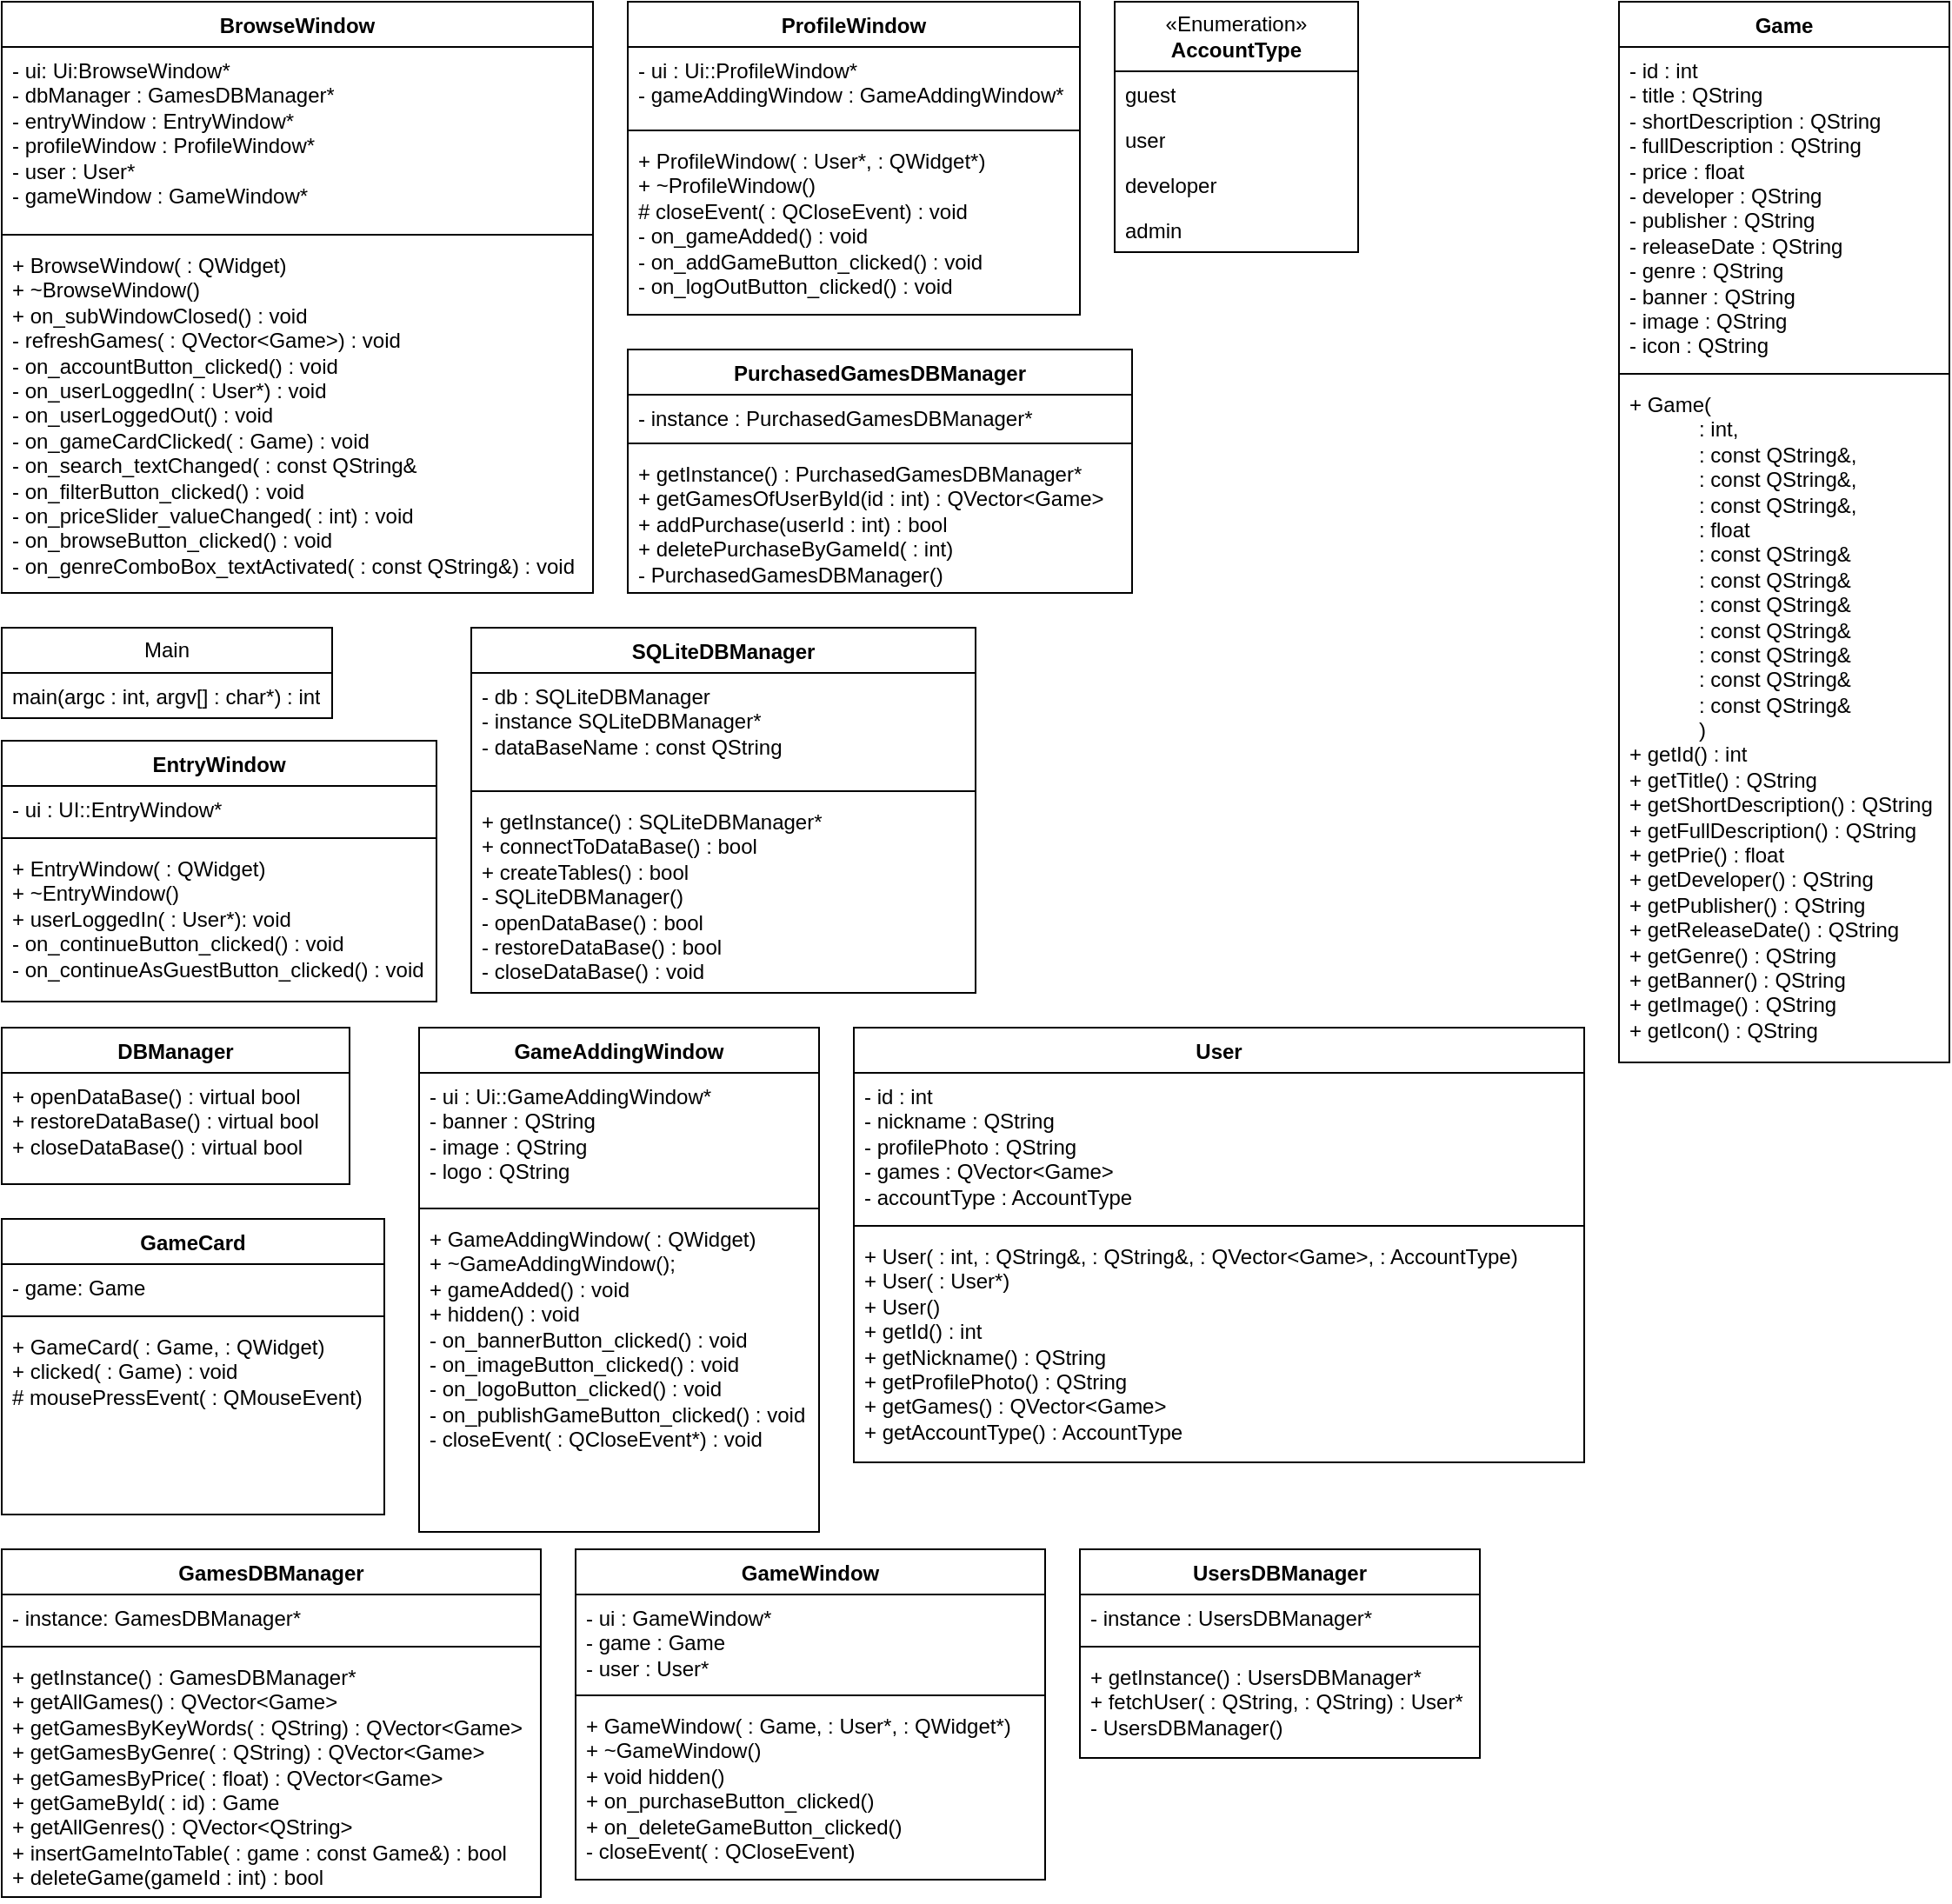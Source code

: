 <mxfile version="22.1.11" type="device">
  <diagram id="C5RBs43oDa-KdzZeNtuy" name="Page-1">
    <mxGraphModel dx="2391" dy="1194" grid="1" gridSize="10" guides="1" tooltips="1" connect="1" arrows="1" fold="1" page="1" pageScale="1" pageWidth="827" pageHeight="1169" math="0" shadow="0">
      <root>
        <mxCell id="WIyWlLk6GJQsqaUBKTNV-0" />
        <mxCell id="WIyWlLk6GJQsqaUBKTNV-1" parent="WIyWlLk6GJQsqaUBKTNV-0" />
        <mxCell id="h7e4zyzipVwq9WfJZEQj-7" value="Main" style="swimlane;fontStyle=0;childLayout=stackLayout;horizontal=1;startSize=26;fillColor=none;horizontalStack=0;resizeParent=1;resizeParentMax=0;resizeLast=0;collapsible=1;marginBottom=0;whiteSpace=wrap;html=1;" parent="WIyWlLk6GJQsqaUBKTNV-1" vertex="1">
          <mxGeometry x="10" y="370" width="190" height="52" as="geometry" />
        </mxCell>
        <mxCell id="h7e4zyzipVwq9WfJZEQj-8" value="main(argc : int, argv[] : char*) :&amp;nbsp;int" style="text;strokeColor=none;fillColor=none;align=left;verticalAlign=top;spacingLeft=4;spacingRight=4;overflow=hidden;rotatable=0;points=[[0,0.5],[1,0.5]];portConstraint=eastwest;whiteSpace=wrap;html=1;" parent="h7e4zyzipVwq9WfJZEQj-7" vertex="1">
          <mxGeometry y="26" width="190" height="26" as="geometry" />
        </mxCell>
        <mxCell id="h7e4zyzipVwq9WfJZEQj-12" value="BrowseWindow&lt;br&gt;" style="swimlane;fontStyle=1;align=center;verticalAlign=top;childLayout=stackLayout;horizontal=1;startSize=26;horizontalStack=0;resizeParent=1;resizeParentMax=0;resizeLast=0;collapsible=1;marginBottom=0;whiteSpace=wrap;html=1;" parent="WIyWlLk6GJQsqaUBKTNV-1" vertex="1">
          <mxGeometry x="10" y="10" width="340" height="340" as="geometry">
            <mxRectangle x="210" y="270" width="130" height="30" as="alternateBounds" />
          </mxGeometry>
        </mxCell>
        <mxCell id="h7e4zyzipVwq9WfJZEQj-13" value="- ui: Ui:BrowseWindow*&lt;br&gt;- dbManager : GamesDBManager*&lt;br&gt;- entryWindow : EntryWindow*&lt;br&gt;- profileWindow : ProfileWindow*&lt;br&gt;- user : User*&lt;br&gt;- gameWindow : GameWindow*" style="text;strokeColor=none;fillColor=none;align=left;verticalAlign=top;spacingLeft=4;spacingRight=4;overflow=hidden;rotatable=0;points=[[0,0.5],[1,0.5]];portConstraint=eastwest;whiteSpace=wrap;html=1;" parent="h7e4zyzipVwq9WfJZEQj-12" vertex="1">
          <mxGeometry y="26" width="340" height="104" as="geometry" />
        </mxCell>
        <mxCell id="h7e4zyzipVwq9WfJZEQj-14" value="" style="line;strokeWidth=1;fillColor=none;align=left;verticalAlign=middle;spacingTop=-1;spacingLeft=3;spacingRight=3;rotatable=0;labelPosition=right;points=[];portConstraint=eastwest;strokeColor=inherit;" parent="h7e4zyzipVwq9WfJZEQj-12" vertex="1">
          <mxGeometry y="130" width="340" height="8" as="geometry" />
        </mxCell>
        <mxCell id="h7e4zyzipVwq9WfJZEQj-15" value="+ BrowseWindow( : QWidget)&lt;br&gt;+ ~BrowseWindow()&lt;br&gt;+ on_subWindowClosed() : void&lt;br&gt;- refreshGames( : QVector&amp;lt;Game&amp;gt;) : void&lt;br&gt;-&amp;nbsp;on_accountButton_clicked() : void&lt;br&gt;- on_userLoggedIn( : User*) : void&lt;div&gt;&lt;span style=&quot;background-color: initial;&quot;&gt;- on_userLoggedOut() : void&lt;/span&gt;&lt;br&gt;&lt;/div&gt;&lt;div&gt;&lt;span style=&quot;background-color: initial;&quot;&gt;- on_gameCardClicked( : Game) : void&lt;/span&gt;&lt;br&gt;&lt;/div&gt;&lt;div&gt;- on_search_textChanged( : const QString&amp;amp;&lt;/div&gt;&lt;div&gt;&lt;span style=&quot;background-color: initial;&quot;&gt;- on_filterButton_clicked() : void&lt;/span&gt;&lt;br&gt;&lt;/div&gt;&lt;div&gt;&lt;span style=&quot;background-color: initial;&quot;&gt;- on_priceSlider_valueChanged( : int) : void&lt;/span&gt;&lt;br&gt;&lt;/div&gt;&lt;div&gt;&lt;span style=&quot;background-color: initial;&quot;&gt;- on_browseButton_clicked() : void&lt;/span&gt;&lt;/div&gt;&lt;div&gt;&lt;span style=&quot;background-color: initial;&quot;&gt;- on_genreComboBox_textActivated( : const QString&amp;amp;) : void&lt;/span&gt;&lt;/div&gt;" style="text;strokeColor=none;fillColor=none;align=left;verticalAlign=top;spacingLeft=4;spacingRight=4;overflow=hidden;rotatable=0;points=[[0,0.5],[1,0.5]];portConstraint=eastwest;whiteSpace=wrap;html=1;" parent="h7e4zyzipVwq9WfJZEQj-12" vertex="1">
          <mxGeometry y="138" width="340" height="202" as="geometry" />
        </mxCell>
        <mxCell id="h7e4zyzipVwq9WfJZEQj-21" value="DBManager" style="swimlane;fontStyle=1;align=center;verticalAlign=top;childLayout=stackLayout;horizontal=1;startSize=26;horizontalStack=0;resizeParent=1;resizeParentMax=0;resizeLast=0;collapsible=1;marginBottom=0;whiteSpace=wrap;html=1;" parent="WIyWlLk6GJQsqaUBKTNV-1" vertex="1">
          <mxGeometry x="10" y="600" width="200" height="90" as="geometry" />
        </mxCell>
        <mxCell id="h7e4zyzipVwq9WfJZEQj-24" value="+ openDataBase() : virtual bool&lt;br&gt;+ restoreDataBase() : virtual bool&lt;br&gt;+ closeDataBase() : virtual bool" style="text;strokeColor=none;fillColor=none;align=left;verticalAlign=top;spacingLeft=4;spacingRight=4;overflow=hidden;rotatable=0;points=[[0,0.5],[1,0.5]];portConstraint=eastwest;whiteSpace=wrap;html=1;" parent="h7e4zyzipVwq9WfJZEQj-21" vertex="1">
          <mxGeometry y="26" width="200" height="64" as="geometry" />
        </mxCell>
        <mxCell id="h7e4zyzipVwq9WfJZEQj-25" value="EntryWindow&lt;br&gt;" style="swimlane;fontStyle=1;align=center;verticalAlign=top;childLayout=stackLayout;horizontal=1;startSize=26;horizontalStack=0;resizeParent=1;resizeParentMax=0;resizeLast=0;collapsible=1;marginBottom=0;whiteSpace=wrap;html=1;" parent="WIyWlLk6GJQsqaUBKTNV-1" vertex="1">
          <mxGeometry x="10" y="435" width="250" height="150" as="geometry" />
        </mxCell>
        <mxCell id="h7e4zyzipVwq9WfJZEQj-33" value="- ui : UI::EntryWindow*" style="text;strokeColor=none;fillColor=none;align=left;verticalAlign=top;spacingLeft=4;spacingRight=4;overflow=hidden;rotatable=0;points=[[0,0.5],[1,0.5]];portConstraint=eastwest;whiteSpace=wrap;html=1;" parent="h7e4zyzipVwq9WfJZEQj-25" vertex="1">
          <mxGeometry y="26" width="250" height="26" as="geometry" />
        </mxCell>
        <mxCell id="h7e4zyzipVwq9WfJZEQj-32" value="" style="line;strokeWidth=1;fillColor=none;align=left;verticalAlign=middle;spacingTop=-1;spacingLeft=3;spacingRight=3;rotatable=0;labelPosition=right;points=[];portConstraint=eastwest;strokeColor=inherit;" parent="h7e4zyzipVwq9WfJZEQj-25" vertex="1">
          <mxGeometry y="52" width="250" height="8" as="geometry" />
        </mxCell>
        <mxCell id="h7e4zyzipVwq9WfJZEQj-28" value="+ EntryWindow( : QWidget)&lt;br&gt;+ ~EntryWindow()&lt;br&gt;+ userLoggedIn( : User*): void&lt;br&gt;- on_continueButton_clicked() : void&lt;br&gt;- on_continueAsGuestButton_clicked() : void" style="text;strokeColor=none;fillColor=none;align=left;verticalAlign=top;spacingLeft=4;spacingRight=4;overflow=hidden;rotatable=0;points=[[0,0.5],[1,0.5]];portConstraint=eastwest;whiteSpace=wrap;html=1;" parent="h7e4zyzipVwq9WfJZEQj-25" vertex="1">
          <mxGeometry y="60" width="250" height="90" as="geometry" />
        </mxCell>
        <mxCell id="h7e4zyzipVwq9WfJZEQj-35" value="«Enumeration»&lt;br&gt;&lt;b&gt;AccountType&lt;/b&gt;" style="swimlane;fontStyle=0;childLayout=stackLayout;horizontal=1;startSize=40;fillColor=none;horizontalStack=0;resizeParent=1;resizeParentMax=0;resizeLast=0;collapsible=1;marginBottom=0;whiteSpace=wrap;html=1;" parent="WIyWlLk6GJQsqaUBKTNV-1" vertex="1">
          <mxGeometry x="650" y="10" width="140" height="144" as="geometry" />
        </mxCell>
        <mxCell id="h7e4zyzipVwq9WfJZEQj-36" value="guest" style="text;strokeColor=none;fillColor=none;align=left;verticalAlign=top;spacingLeft=4;spacingRight=4;overflow=hidden;rotatable=0;points=[[0,0.5],[1,0.5]];portConstraint=eastwest;whiteSpace=wrap;html=1;" parent="h7e4zyzipVwq9WfJZEQj-35" vertex="1">
          <mxGeometry y="40" width="140" height="26" as="geometry" />
        </mxCell>
        <mxCell id="h7e4zyzipVwq9WfJZEQj-37" value="user" style="text;strokeColor=none;fillColor=none;align=left;verticalAlign=top;spacingLeft=4;spacingRight=4;overflow=hidden;rotatable=0;points=[[0,0.5],[1,0.5]];portConstraint=eastwest;whiteSpace=wrap;html=1;" parent="h7e4zyzipVwq9WfJZEQj-35" vertex="1">
          <mxGeometry y="66" width="140" height="26" as="geometry" />
        </mxCell>
        <mxCell id="h7e4zyzipVwq9WfJZEQj-38" value="developer" style="text;strokeColor=none;fillColor=none;align=left;verticalAlign=top;spacingLeft=4;spacingRight=4;overflow=hidden;rotatable=0;points=[[0,0.5],[1,0.5]];portConstraint=eastwest;whiteSpace=wrap;html=1;" parent="h7e4zyzipVwq9WfJZEQj-35" vertex="1">
          <mxGeometry y="92" width="140" height="26" as="geometry" />
        </mxCell>
        <mxCell id="h7e4zyzipVwq9WfJZEQj-39" value="admin&lt;br&gt;" style="text;strokeColor=none;fillColor=none;align=left;verticalAlign=top;spacingLeft=4;spacingRight=4;overflow=hidden;rotatable=0;points=[[0,0.5],[1,0.5]];portConstraint=eastwest;whiteSpace=wrap;html=1;" parent="h7e4zyzipVwq9WfJZEQj-35" vertex="1">
          <mxGeometry y="118" width="140" height="26" as="geometry" />
        </mxCell>
        <mxCell id="h7e4zyzipVwq9WfJZEQj-40" value="Game" style="swimlane;fontStyle=1;align=center;verticalAlign=top;childLayout=stackLayout;horizontal=1;startSize=26;horizontalStack=0;resizeParent=1;resizeParentMax=0;resizeLast=0;collapsible=1;marginBottom=0;whiteSpace=wrap;html=1;" parent="WIyWlLk6GJQsqaUBKTNV-1" vertex="1">
          <mxGeometry x="940" y="10" width="190" height="610" as="geometry" />
        </mxCell>
        <mxCell id="h7e4zyzipVwq9WfJZEQj-41" value="- id : int&lt;br&gt;- title : QString&lt;br&gt;- shortDescription : QString&lt;br&gt;- fullDescription : QString&lt;br&gt;- price : float&lt;br&gt;- developer : QString&lt;br&gt;- publisher : QString&lt;br&gt;- releaseDate : QString&lt;br&gt;- genre : QString&lt;br&gt;- banner : QString&lt;br&gt;- image : QString&lt;br&gt;- icon : QString" style="text;strokeColor=none;fillColor=none;align=left;verticalAlign=top;spacingLeft=4;spacingRight=4;overflow=hidden;rotatable=0;points=[[0,0.5],[1,0.5]];portConstraint=eastwest;whiteSpace=wrap;html=1;" parent="h7e4zyzipVwq9WfJZEQj-40" vertex="1">
          <mxGeometry y="26" width="190" height="184" as="geometry" />
        </mxCell>
        <mxCell id="h7e4zyzipVwq9WfJZEQj-42" value="" style="line;strokeWidth=1;fillColor=none;align=left;verticalAlign=middle;spacingTop=-1;spacingLeft=3;spacingRight=3;rotatable=0;labelPosition=right;points=[];portConstraint=eastwest;strokeColor=inherit;" parent="h7e4zyzipVwq9WfJZEQj-40" vertex="1">
          <mxGeometry y="210" width="190" height="8" as="geometry" />
        </mxCell>
        <mxCell id="h7e4zyzipVwq9WfJZEQj-43" value="+ Game( &lt;br&gt;&lt;blockquote style=&quot;margin: 0 0 0 40px; border: none; padding: 0px;&quot;&gt;: int,&lt;br&gt;&lt;span style=&quot;&quot;&gt;&lt;span style=&quot;&quot;&gt;&lt;span style=&quot;&quot;&gt;&lt;span style=&quot;&quot;&gt;&lt;span style=&quot;&quot;&gt;:&amp;nbsp;&lt;/span&gt;&lt;/span&gt;&lt;/span&gt;&lt;/span&gt;&lt;/span&gt;const QString&amp;amp;,&lt;br&gt;: const QString&amp;amp;,&lt;br&gt;: const QString&amp;amp;,&lt;br&gt;&lt;span style=&quot;background-color: initial;&quot;&gt;: float&lt;br&gt;&lt;/span&gt;&lt;span style=&quot;background-color: initial;&quot;&gt;: const QString&amp;amp;&lt;br&gt;&lt;/span&gt;&lt;span style=&quot;background-color: initial;&quot;&gt;: const QString&amp;amp;&lt;br&gt;&lt;/span&gt;&lt;span style=&quot;background-color: initial;&quot;&gt;: const QString&amp;amp;&lt;br&gt;&lt;/span&gt;&lt;span style=&quot;background-color: initial;&quot;&gt;: const QString&amp;amp;&lt;br&gt;&lt;/span&gt;&lt;span style=&quot;background-color: initial;&quot;&gt;: const QString&amp;amp;&lt;br&gt;&lt;/span&gt;&lt;span style=&quot;background-color: initial;&quot;&gt;: const QString&amp;amp;&lt;br&gt;&lt;/span&gt;: const QString&amp;amp;&lt;/blockquote&gt;&lt;blockquote style=&quot;margin: 0 0 0 40px; border: none; padding: 0px;&quot;&gt;)&lt;/blockquote&gt;+ getId() : int&lt;br&gt;+ getTitle() : QString&lt;br&gt;+ getShortDescription() : QString&lt;br&gt;+ getFullDescription() : QString&lt;br&gt;+ getPrie() : float&lt;br&gt;+ getDeveloper() : QString&lt;br&gt;+ getPublisher() : QString&lt;br&gt;+ getReleaseDate() : QString&lt;br&gt;+ getGenre() : QString&lt;br&gt;+ getBanner() : QString&lt;br&gt;+ getImage() : QString&lt;br&gt;+ getIcon() : QString&lt;br&gt;&lt;blockquote style=&quot;margin: 0 0 0 40px; border: none; padding: 0px;&quot;&gt;&lt;/blockquote&gt;&lt;blockquote style=&quot;margin: 0 0 0 40px; border: none; padding: 0px;&quot;&gt;&lt;/blockquote&gt;&lt;blockquote style=&quot;margin: 0 0 0 40px; border: none; padding: 0px;&quot;&gt;&lt;/blockquote&gt;&lt;blockquote style=&quot;margin: 0 0 0 40px; border: none; padding: 0px;&quot;&gt;&lt;/blockquote&gt;&lt;blockquote style=&quot;margin: 0 0 0 40px; border: none; padding: 0px;&quot;&gt;&lt;/blockquote&gt;&lt;blockquote style=&quot;margin: 0 0 0 40px; border: none; padding: 0px;&quot;&gt;&lt;/blockquote&gt;&lt;blockquote style=&quot;margin: 0 0 0 40px; border: none; padding: 0px;&quot;&gt;&lt;/blockquote&gt;" style="text;strokeColor=none;fillColor=none;align=left;verticalAlign=top;spacingLeft=4;spacingRight=4;overflow=hidden;rotatable=0;points=[[0,0.5],[1,0.5]];portConstraint=eastwest;whiteSpace=wrap;html=1;" parent="h7e4zyzipVwq9WfJZEQj-40" vertex="1">
          <mxGeometry y="218" width="190" height="392" as="geometry" />
        </mxCell>
        <mxCell id="h7e4zyzipVwq9WfJZEQj-45" value="GameAddingWindow" style="swimlane;fontStyle=1;align=center;verticalAlign=top;childLayout=stackLayout;horizontal=1;startSize=26;horizontalStack=0;resizeParent=1;resizeParentMax=0;resizeLast=0;collapsible=1;marginBottom=0;whiteSpace=wrap;html=1;" parent="WIyWlLk6GJQsqaUBKTNV-1" vertex="1">
          <mxGeometry x="250" y="600" width="230" height="290" as="geometry" />
        </mxCell>
        <mxCell id="h7e4zyzipVwq9WfJZEQj-46" value="- ui : Ui::GameAddingWindow*&lt;br&gt;- banner : QString&lt;br&gt;- image : QString&lt;br&gt;- logo : QString" style="text;strokeColor=none;fillColor=none;align=left;verticalAlign=top;spacingLeft=4;spacingRight=4;overflow=hidden;rotatable=0;points=[[0,0.5],[1,0.5]];portConstraint=eastwest;whiteSpace=wrap;html=1;" parent="h7e4zyzipVwq9WfJZEQj-45" vertex="1">
          <mxGeometry y="26" width="230" height="74" as="geometry" />
        </mxCell>
        <mxCell id="h7e4zyzipVwq9WfJZEQj-47" value="" style="line;strokeWidth=1;fillColor=none;align=left;verticalAlign=middle;spacingTop=-1;spacingLeft=3;spacingRight=3;rotatable=0;labelPosition=right;points=[];portConstraint=eastwest;strokeColor=inherit;" parent="h7e4zyzipVwq9WfJZEQj-45" vertex="1">
          <mxGeometry y="100" width="230" height="8" as="geometry" />
        </mxCell>
        <mxCell id="h7e4zyzipVwq9WfJZEQj-48" value="+ GameAddingWindow( : QWidget)&lt;br&gt;+ ~GameAddingWindow();&lt;br&gt;+ gameAdded() : void&lt;br&gt;+ hidden() : void&lt;br&gt;- on_bannerButton_clicked() : void&lt;br&gt;- on_imageButton_clicked() : void&lt;br&gt;- on_logoButton_clicked() : void&lt;br&gt;- on_publishGameButton_clicked() : void&lt;br&gt;- closeEvent( : QCloseEvent*) : void" style="text;strokeColor=none;fillColor=none;align=left;verticalAlign=top;spacingLeft=4;spacingRight=4;overflow=hidden;rotatable=0;points=[[0,0.5],[1,0.5]];portConstraint=eastwest;whiteSpace=wrap;html=1;" parent="h7e4zyzipVwq9WfJZEQj-45" vertex="1">
          <mxGeometry y="108" width="230" height="182" as="geometry" />
        </mxCell>
        <mxCell id="h7e4zyzipVwq9WfJZEQj-49" value="GameCard" style="swimlane;fontStyle=1;align=center;verticalAlign=top;childLayout=stackLayout;horizontal=1;startSize=26;horizontalStack=0;resizeParent=1;resizeParentMax=0;resizeLast=0;collapsible=1;marginBottom=0;whiteSpace=wrap;html=1;" parent="WIyWlLk6GJQsqaUBKTNV-1" vertex="1">
          <mxGeometry x="10" y="710" width="220" height="170" as="geometry" />
        </mxCell>
        <mxCell id="h7e4zyzipVwq9WfJZEQj-50" value="- game: Game" style="text;strokeColor=none;fillColor=none;align=left;verticalAlign=top;spacingLeft=4;spacingRight=4;overflow=hidden;rotatable=0;points=[[0,0.5],[1,0.5]];portConstraint=eastwest;whiteSpace=wrap;html=1;" parent="h7e4zyzipVwq9WfJZEQj-49" vertex="1">
          <mxGeometry y="26" width="220" height="26" as="geometry" />
        </mxCell>
        <mxCell id="h7e4zyzipVwq9WfJZEQj-51" value="" style="line;strokeWidth=1;fillColor=none;align=left;verticalAlign=middle;spacingTop=-1;spacingLeft=3;spacingRight=3;rotatable=0;labelPosition=right;points=[];portConstraint=eastwest;strokeColor=inherit;" parent="h7e4zyzipVwq9WfJZEQj-49" vertex="1">
          <mxGeometry y="52" width="220" height="8" as="geometry" />
        </mxCell>
        <mxCell id="h7e4zyzipVwq9WfJZEQj-52" value="+ GameCard( : Game, : QWidget)&lt;br&gt;+ clicked( : Game) : void&lt;br&gt;# mousePressEvent( : QMouseEvent)" style="text;strokeColor=none;fillColor=none;align=left;verticalAlign=top;spacingLeft=4;spacingRight=4;overflow=hidden;rotatable=0;points=[[0,0.5],[1,0.5]];portConstraint=eastwest;whiteSpace=wrap;html=1;" parent="h7e4zyzipVwq9WfJZEQj-49" vertex="1">
          <mxGeometry y="60" width="220" height="110" as="geometry" />
        </mxCell>
        <mxCell id="h7e4zyzipVwq9WfJZEQj-57" value="GamesDBManager" style="swimlane;fontStyle=1;align=center;verticalAlign=top;childLayout=stackLayout;horizontal=1;startSize=26;horizontalStack=0;resizeParent=1;resizeParentMax=0;resizeLast=0;collapsible=1;marginBottom=0;whiteSpace=wrap;html=1;" parent="WIyWlLk6GJQsqaUBKTNV-1" vertex="1">
          <mxGeometry x="10" y="900" width="310" height="200" as="geometry" />
        </mxCell>
        <mxCell id="h7e4zyzipVwq9WfJZEQj-58" value="- instance: GamesDBManager*" style="text;strokeColor=none;fillColor=none;align=left;verticalAlign=top;spacingLeft=4;spacingRight=4;overflow=hidden;rotatable=0;points=[[0,0.5],[1,0.5]];portConstraint=eastwest;whiteSpace=wrap;html=1;" parent="h7e4zyzipVwq9WfJZEQj-57" vertex="1">
          <mxGeometry y="26" width="310" height="26" as="geometry" />
        </mxCell>
        <mxCell id="h7e4zyzipVwq9WfJZEQj-59" value="" style="line;strokeWidth=1;fillColor=none;align=left;verticalAlign=middle;spacingTop=-1;spacingLeft=3;spacingRight=3;rotatable=0;labelPosition=right;points=[];portConstraint=eastwest;strokeColor=inherit;" parent="h7e4zyzipVwq9WfJZEQj-57" vertex="1">
          <mxGeometry y="52" width="310" height="8" as="geometry" />
        </mxCell>
        <mxCell id="h7e4zyzipVwq9WfJZEQj-60" value="+ getInstance() : GamesDBManager*&lt;br&gt;+ getAllGames() : QVector&amp;lt;Game&amp;gt;&lt;br&gt;+ getGamesByKeyWords( : QString) : QVector&amp;lt;Game&amp;gt;&lt;br&gt;+ getGamesByGenre( : QString) : QVector&amp;lt;Game&amp;gt;&lt;br&gt;+ getGamesByPrice( : float) : QVector&amp;lt;Game&amp;gt;&lt;br&gt;+ getGameById( : id) : Game&lt;br&gt;+ getAllGenres() : QVector&amp;lt;QString&amp;gt;&lt;br&gt;+ insertGameIntoTable( : game : const Game&amp;amp;) : bool&lt;br&gt;+ deleteGame(gameId : int) : bool" style="text;strokeColor=none;fillColor=none;align=left;verticalAlign=top;spacingLeft=4;spacingRight=4;overflow=hidden;rotatable=0;points=[[0,0.5],[1,0.5]];portConstraint=eastwest;whiteSpace=wrap;html=1;" parent="h7e4zyzipVwq9WfJZEQj-57" vertex="1">
          <mxGeometry y="60" width="310" height="140" as="geometry" />
        </mxCell>
        <mxCell id="h7e4zyzipVwq9WfJZEQj-61" value="GameWindow" style="swimlane;fontStyle=1;align=center;verticalAlign=top;childLayout=stackLayout;horizontal=1;startSize=26;horizontalStack=0;resizeParent=1;resizeParentMax=0;resizeLast=0;collapsible=1;marginBottom=0;whiteSpace=wrap;html=1;" parent="WIyWlLk6GJQsqaUBKTNV-1" vertex="1">
          <mxGeometry x="340" y="900" width="270" height="190" as="geometry" />
        </mxCell>
        <mxCell id="h7e4zyzipVwq9WfJZEQj-62" value="- ui : GameWindow*&lt;br&gt;- game : Game&lt;br&gt;- user : User*" style="text;strokeColor=none;fillColor=none;align=left;verticalAlign=top;spacingLeft=4;spacingRight=4;overflow=hidden;rotatable=0;points=[[0,0.5],[1,0.5]];portConstraint=eastwest;whiteSpace=wrap;html=1;" parent="h7e4zyzipVwq9WfJZEQj-61" vertex="1">
          <mxGeometry y="26" width="270" height="54" as="geometry" />
        </mxCell>
        <mxCell id="h7e4zyzipVwq9WfJZEQj-63" value="" style="line;strokeWidth=1;fillColor=none;align=left;verticalAlign=middle;spacingTop=-1;spacingLeft=3;spacingRight=3;rotatable=0;labelPosition=right;points=[];portConstraint=eastwest;strokeColor=inherit;" parent="h7e4zyzipVwq9WfJZEQj-61" vertex="1">
          <mxGeometry y="80" width="270" height="8" as="geometry" />
        </mxCell>
        <mxCell id="h7e4zyzipVwq9WfJZEQj-64" value="+ GameWindow( : Game, : User*, : QWidget*)&amp;nbsp;&lt;br&gt;+ ~GameWindow()&lt;br&gt;+ void hidden()&lt;br&gt;+ on_purchaseButton_clicked()&lt;br&gt;+ on_deleteGameButton_clicked()&lt;br&gt;- closeEvent( : QCloseEvent)" style="text;strokeColor=none;fillColor=none;align=left;verticalAlign=top;spacingLeft=4;spacingRight=4;overflow=hidden;rotatable=0;points=[[0,0.5],[1,0.5]];portConstraint=eastwest;whiteSpace=wrap;html=1;" parent="h7e4zyzipVwq9WfJZEQj-61" vertex="1">
          <mxGeometry y="88" width="270" height="102" as="geometry" />
        </mxCell>
        <mxCell id="h7e4zyzipVwq9WfJZEQj-65" value="ProfileWindow" style="swimlane;fontStyle=1;align=center;verticalAlign=top;childLayout=stackLayout;horizontal=1;startSize=26;horizontalStack=0;resizeParent=1;resizeParentMax=0;resizeLast=0;collapsible=1;marginBottom=0;whiteSpace=wrap;html=1;" parent="WIyWlLk6GJQsqaUBKTNV-1" vertex="1">
          <mxGeometry x="370" y="10" width="260" height="180" as="geometry" />
        </mxCell>
        <mxCell id="h7e4zyzipVwq9WfJZEQj-66" value="- ui : Ui::ProfileWindow*&lt;br&gt;- gameAddingWindow : GameAddingWindow*&amp;nbsp;" style="text;strokeColor=none;fillColor=none;align=left;verticalAlign=top;spacingLeft=4;spacingRight=4;overflow=hidden;rotatable=0;points=[[0,0.5],[1,0.5]];portConstraint=eastwest;whiteSpace=wrap;html=1;" parent="h7e4zyzipVwq9WfJZEQj-65" vertex="1">
          <mxGeometry y="26" width="260" height="44" as="geometry" />
        </mxCell>
        <mxCell id="h7e4zyzipVwq9WfJZEQj-67" value="" style="line;strokeWidth=1;fillColor=none;align=left;verticalAlign=middle;spacingTop=-1;spacingLeft=3;spacingRight=3;rotatable=0;labelPosition=right;points=[];portConstraint=eastwest;strokeColor=inherit;" parent="h7e4zyzipVwq9WfJZEQj-65" vertex="1">
          <mxGeometry y="70" width="260" height="8" as="geometry" />
        </mxCell>
        <mxCell id="h7e4zyzipVwq9WfJZEQj-68" value="+ ProfileWindow( : User*, : QWidget*)&lt;br&gt;+ ~ProfileWindow()&lt;br&gt;# closeEvent( : QCloseEvent) : void&lt;br&gt;- on_gameAdded() : void&lt;br&gt;- on_addGameButton_clicked() : void&lt;br&gt;- on_logOutButton_clicked() : void" style="text;strokeColor=none;fillColor=none;align=left;verticalAlign=top;spacingLeft=4;spacingRight=4;overflow=hidden;rotatable=0;points=[[0,0.5],[1,0.5]];portConstraint=eastwest;whiteSpace=wrap;html=1;" parent="h7e4zyzipVwq9WfJZEQj-65" vertex="1">
          <mxGeometry y="78" width="260" height="102" as="geometry" />
        </mxCell>
        <mxCell id="h7e4zyzipVwq9WfJZEQj-69" value="PurchasedGamesDBManager" style="swimlane;fontStyle=1;align=center;verticalAlign=top;childLayout=stackLayout;horizontal=1;startSize=26;horizontalStack=0;resizeParent=1;resizeParentMax=0;resizeLast=0;collapsible=1;marginBottom=0;whiteSpace=wrap;html=1;" parent="WIyWlLk6GJQsqaUBKTNV-1" vertex="1">
          <mxGeometry x="370" y="210" width="290" height="140" as="geometry" />
        </mxCell>
        <mxCell id="h7e4zyzipVwq9WfJZEQj-70" value="- instance : PurchasedGamesDBManager*" style="text;strokeColor=none;fillColor=none;align=left;verticalAlign=top;spacingLeft=4;spacingRight=4;overflow=hidden;rotatable=0;points=[[0,0.5],[1,0.5]];portConstraint=eastwest;whiteSpace=wrap;html=1;" parent="h7e4zyzipVwq9WfJZEQj-69" vertex="1">
          <mxGeometry y="26" width="290" height="24" as="geometry" />
        </mxCell>
        <mxCell id="h7e4zyzipVwq9WfJZEQj-71" value="" style="line;strokeWidth=1;fillColor=none;align=left;verticalAlign=middle;spacingTop=-1;spacingLeft=3;spacingRight=3;rotatable=0;labelPosition=right;points=[];portConstraint=eastwest;strokeColor=inherit;" parent="h7e4zyzipVwq9WfJZEQj-69" vertex="1">
          <mxGeometry y="50" width="290" height="8" as="geometry" />
        </mxCell>
        <mxCell id="h7e4zyzipVwq9WfJZEQj-72" value="+ getInstance() : PurchasedGamesDBManager*&lt;br&gt;+ getGamesOfUserById(id : int) : QVector&amp;lt;Game&amp;gt;&lt;br&gt;+ addPurchase(userId : int) : bool&lt;br&gt;+ deletePurchaseByGameId( : int)&lt;br&gt;- PurchasedGamesDBManager()" style="text;strokeColor=none;fillColor=none;align=left;verticalAlign=top;spacingLeft=4;spacingRight=4;overflow=hidden;rotatable=0;points=[[0,0.5],[1,0.5]];portConstraint=eastwest;whiteSpace=wrap;html=1;" parent="h7e4zyzipVwq9WfJZEQj-69" vertex="1">
          <mxGeometry y="58" width="290" height="82" as="geometry" />
        </mxCell>
        <mxCell id="h7e4zyzipVwq9WfJZEQj-73" value="SQLiteDBManager" style="swimlane;fontStyle=1;align=center;verticalAlign=top;childLayout=stackLayout;horizontal=1;startSize=26;horizontalStack=0;resizeParent=1;resizeParentMax=0;resizeLast=0;collapsible=1;marginBottom=0;whiteSpace=wrap;html=1;" parent="WIyWlLk6GJQsqaUBKTNV-1" vertex="1">
          <mxGeometry x="280" y="370" width="290" height="210" as="geometry" />
        </mxCell>
        <mxCell id="h7e4zyzipVwq9WfJZEQj-74" value="- db : SQLiteDBManager&lt;br&gt;- instance SQLiteDBManager*&lt;br&gt;- dataBaseName : const QString" style="text;strokeColor=none;fillColor=none;align=left;verticalAlign=top;spacingLeft=4;spacingRight=4;overflow=hidden;rotatable=0;points=[[0,0.5],[1,0.5]];portConstraint=eastwest;whiteSpace=wrap;html=1;" parent="h7e4zyzipVwq9WfJZEQj-73" vertex="1">
          <mxGeometry y="26" width="290" height="64" as="geometry" />
        </mxCell>
        <mxCell id="h7e4zyzipVwq9WfJZEQj-75" value="" style="line;strokeWidth=1;fillColor=none;align=left;verticalAlign=middle;spacingTop=-1;spacingLeft=3;spacingRight=3;rotatable=0;labelPosition=right;points=[];portConstraint=eastwest;strokeColor=inherit;" parent="h7e4zyzipVwq9WfJZEQj-73" vertex="1">
          <mxGeometry y="90" width="290" height="8" as="geometry" />
        </mxCell>
        <mxCell id="h7e4zyzipVwq9WfJZEQj-76" value="+ getInstance() : SQLiteDBManager*&lt;br&gt;+ connectToDataBase() : bool&lt;br&gt;+ createTables() : bool&lt;br&gt;- SQLiteDBManager()&lt;br&gt;- openDataBase() : bool&lt;br&gt;- restoreDataBase() : bool&lt;br&gt;- closeDataBase() : void" style="text;strokeColor=none;fillColor=none;align=left;verticalAlign=top;spacingLeft=4;spacingRight=4;overflow=hidden;rotatable=0;points=[[0,0.5],[1,0.5]];portConstraint=eastwest;whiteSpace=wrap;html=1;" parent="h7e4zyzipVwq9WfJZEQj-73" vertex="1">
          <mxGeometry y="98" width="290" height="112" as="geometry" />
        </mxCell>
        <mxCell id="h7e4zyzipVwq9WfJZEQj-77" value="User" style="swimlane;fontStyle=1;align=center;verticalAlign=top;childLayout=stackLayout;horizontal=1;startSize=26;horizontalStack=0;resizeParent=1;resizeParentMax=0;resizeLast=0;collapsible=1;marginBottom=0;whiteSpace=wrap;html=1;" parent="WIyWlLk6GJQsqaUBKTNV-1" vertex="1">
          <mxGeometry x="500" y="600" width="420" height="250" as="geometry" />
        </mxCell>
        <mxCell id="h7e4zyzipVwq9WfJZEQj-78" value="- id : int&lt;br&gt;- nickname : QString&lt;br&gt;- profilePhoto : QString&lt;br&gt;- games : QVector&amp;lt;Game&amp;gt;&lt;br&gt;- accountType : AccountType" style="text;strokeColor=none;fillColor=none;align=left;verticalAlign=top;spacingLeft=4;spacingRight=4;overflow=hidden;rotatable=0;points=[[0,0.5],[1,0.5]];portConstraint=eastwest;whiteSpace=wrap;html=1;" parent="h7e4zyzipVwq9WfJZEQj-77" vertex="1">
          <mxGeometry y="26" width="420" height="84" as="geometry" />
        </mxCell>
        <mxCell id="h7e4zyzipVwq9WfJZEQj-79" value="" style="line;strokeWidth=1;fillColor=none;align=left;verticalAlign=middle;spacingTop=-1;spacingLeft=3;spacingRight=3;rotatable=0;labelPosition=right;points=[];portConstraint=eastwest;strokeColor=inherit;" parent="h7e4zyzipVwq9WfJZEQj-77" vertex="1">
          <mxGeometry y="110" width="420" height="8" as="geometry" />
        </mxCell>
        <mxCell id="h7e4zyzipVwq9WfJZEQj-80" value="+ User( : int, : QString&amp;amp;, : QString&amp;amp;, : QVector&amp;lt;Game&amp;gt;, : AccountType)&lt;br&gt;+ User( : User*)&lt;br&gt;+ User()&lt;br&gt;+ getId()&amp;nbsp;: int&lt;br&gt;+ getNickname() : QString&lt;br&gt;+ getProfilePhoto()&amp;nbsp;: QString&lt;br&gt;+ getGames() : QVector&amp;lt;Game&amp;gt;&lt;br&gt;+ getAccountType() : AccountType" style="text;strokeColor=none;fillColor=none;align=left;verticalAlign=top;spacingLeft=4;spacingRight=4;overflow=hidden;rotatable=0;points=[[0,0.5],[1,0.5]];portConstraint=eastwest;whiteSpace=wrap;html=1;" parent="h7e4zyzipVwq9WfJZEQj-77" vertex="1">
          <mxGeometry y="118" width="420" height="132" as="geometry" />
        </mxCell>
        <mxCell id="h7e4zyzipVwq9WfJZEQj-81" value="UsersDBManager" style="swimlane;fontStyle=1;align=center;verticalAlign=top;childLayout=stackLayout;horizontal=1;startSize=26;horizontalStack=0;resizeParent=1;resizeParentMax=0;resizeLast=0;collapsible=1;marginBottom=0;whiteSpace=wrap;html=1;" parent="WIyWlLk6GJQsqaUBKTNV-1" vertex="1">
          <mxGeometry x="630" y="900" width="230" height="120" as="geometry" />
        </mxCell>
        <mxCell id="h7e4zyzipVwq9WfJZEQj-82" value="- instance : UsersDBManager*" style="text;strokeColor=none;fillColor=none;align=left;verticalAlign=top;spacingLeft=4;spacingRight=4;overflow=hidden;rotatable=0;points=[[0,0.5],[1,0.5]];portConstraint=eastwest;whiteSpace=wrap;html=1;" parent="h7e4zyzipVwq9WfJZEQj-81" vertex="1">
          <mxGeometry y="26" width="230" height="26" as="geometry" />
        </mxCell>
        <mxCell id="h7e4zyzipVwq9WfJZEQj-83" value="" style="line;strokeWidth=1;fillColor=none;align=left;verticalAlign=middle;spacingTop=-1;spacingLeft=3;spacingRight=3;rotatable=0;labelPosition=right;points=[];portConstraint=eastwest;strokeColor=inherit;" parent="h7e4zyzipVwq9WfJZEQj-81" vertex="1">
          <mxGeometry y="52" width="230" height="8" as="geometry" />
        </mxCell>
        <mxCell id="h7e4zyzipVwq9WfJZEQj-84" value="+ getInstance() : UsersDBManager*&lt;br&gt;+ fetchUser( : QString, : QString) : User*&lt;br&gt;- UsersDBManager()" style="text;strokeColor=none;fillColor=none;align=left;verticalAlign=top;spacingLeft=4;spacingRight=4;overflow=hidden;rotatable=0;points=[[0,0.5],[1,0.5]];portConstraint=eastwest;whiteSpace=wrap;html=1;" parent="h7e4zyzipVwq9WfJZEQj-81" vertex="1">
          <mxGeometry y="60" width="230" height="60" as="geometry" />
        </mxCell>
      </root>
    </mxGraphModel>
  </diagram>
</mxfile>
